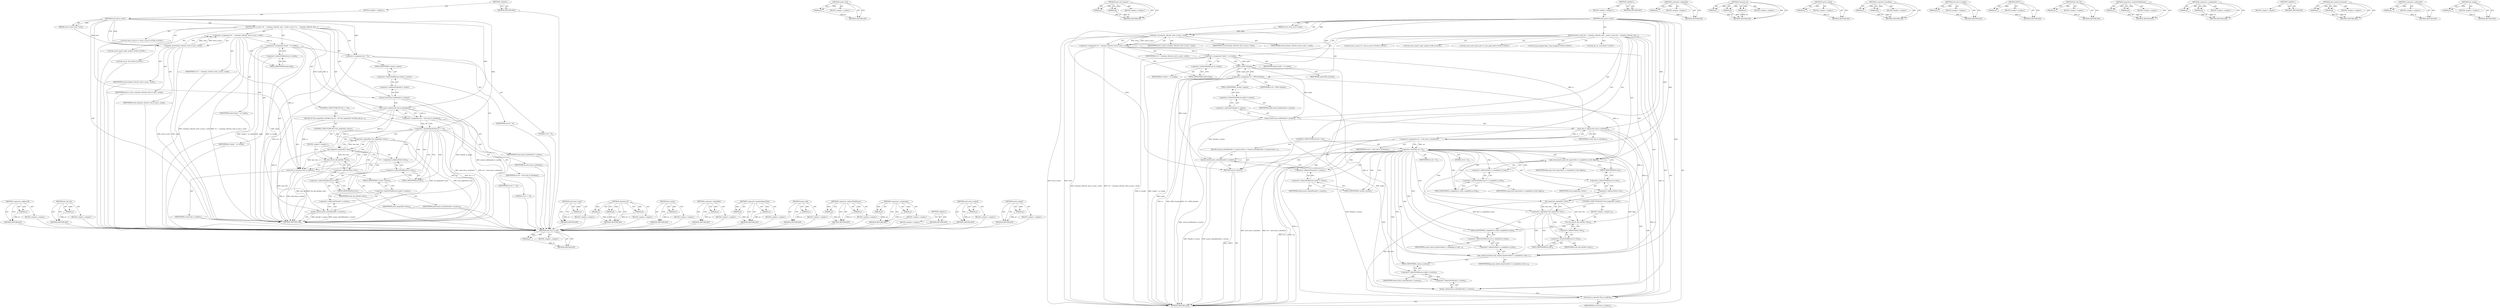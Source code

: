 digraph "list_empty" {
vulnerable_105 [label=<(METHOD,&lt;operator&gt;.addressOf)>];
vulnerable_106 [label=<(PARAM,p1)>];
vulnerable_107 [label=<(BLOCK,&lt;empty&gt;,&lt;empty&gt;)>];
vulnerable_108 [label=<(METHOD_RETURN,ANY)>];
vulnerable_126 [label=<(METHOD,list_del_init)>];
vulnerable_127 [label=<(PARAM,p1)>];
vulnerable_128 [label=<(BLOCK,&lt;empty&gt;,&lt;empty&gt;)>];
vulnerable_129 [label=<(METHOD_RETURN,ANY)>];
vulnerable_6 [label=<(METHOD,&lt;global&gt;)<SUB>1</SUB>>];
vulnerable_7 [label=<(BLOCK,&lt;empty&gt;,&lt;empty&gt;)<SUB>1</SUB>>];
vulnerable_8 [label=<(METHOD,ext4_end_io_work)<SUB>1</SUB>>];
vulnerable_9 [label=<(PARAM,struct work_struct *work)<SUB>1</SUB>>];
vulnerable_10 [label=<(BLOCK,{
	ext4_io_end_t *io  = container_of(work, ext4...,{
	ext4_io_end_t *io  = container_of(work, ext4...)<SUB>2</SUB>>];
vulnerable_11 [label="<(LOCAL,ext4_io_end_t* io: ext4_io_end_t*)<SUB>3</SUB>>"];
vulnerable_12 [label=<(&lt;operator&gt;.assignment,*io  = container_of(work, ext4_io_end_t, work))<SUB>3</SUB>>];
vulnerable_13 [label=<(IDENTIFIER,io,*io  = container_of(work, ext4_io_end_t, work))<SUB>3</SUB>>];
vulnerable_14 [label=<(container_of,container_of(work, ext4_io_end_t, work))<SUB>3</SUB>>];
vulnerable_15 [label=<(IDENTIFIER,work,container_of(work, ext4_io_end_t, work))<SUB>3</SUB>>];
vulnerable_16 [label=<(IDENTIFIER,ext4_io_end_t,container_of(work, ext4_io_end_t, work))<SUB>3</SUB>>];
vulnerable_17 [label=<(IDENTIFIER,work,container_of(work, ext4_io_end_t, work))<SUB>3</SUB>>];
vulnerable_18 [label="<(LOCAL,struct inode* inode: inode*)<SUB>4</SUB>>"];
vulnerable_19 [label=<(&lt;operator&gt;.assignment,*inode = io-&gt;inode)<SUB>4</SUB>>];
vulnerable_20 [label=<(IDENTIFIER,inode,*inode = io-&gt;inode)<SUB>4</SUB>>];
vulnerable_21 [label=<(&lt;operator&gt;.indirectFieldAccess,io-&gt;inode)<SUB>4</SUB>>];
vulnerable_22 [label=<(IDENTIFIER,io,*inode = io-&gt;inode)<SUB>4</SUB>>];
vulnerable_23 [label=<(FIELD_IDENTIFIER,inode,inode)<SUB>4</SUB>>];
vulnerable_24 [label="<(LOCAL,int ret: int)<SUB>5</SUB>>"];
vulnerable_25 [label=<(&lt;operator&gt;.assignment,ret = 0)<SUB>5</SUB>>];
vulnerable_26 [label=<(IDENTIFIER,ret,ret = 0)<SUB>5</SUB>>];
vulnerable_27 [label=<(LITERAL,0,ret = 0)<SUB>5</SUB>>];
vulnerable_28 [label=<(mutex_lock,mutex_lock(&amp;inode-&gt;i_mutex))<SUB>7</SUB>>];
vulnerable_29 [label=<(&lt;operator&gt;.addressOf,&amp;inode-&gt;i_mutex)<SUB>7</SUB>>];
vulnerable_30 [label=<(&lt;operator&gt;.indirectFieldAccess,inode-&gt;i_mutex)<SUB>7</SUB>>];
vulnerable_31 [label=<(IDENTIFIER,inode,mutex_lock(&amp;inode-&gt;i_mutex))<SUB>7</SUB>>];
vulnerable_32 [label=<(FIELD_IDENTIFIER,i_mutex,i_mutex)<SUB>7</SUB>>];
vulnerable_33 [label=<(&lt;operator&gt;.assignment,ret = ext4_end_io_nolock(io))<SUB>8</SUB>>];
vulnerable_34 [label=<(IDENTIFIER,ret,ret = ext4_end_io_nolock(io))<SUB>8</SUB>>];
vulnerable_35 [label=<(ext4_end_io_nolock,ext4_end_io_nolock(io))<SUB>8</SUB>>];
vulnerable_36 [label=<(IDENTIFIER,io,ext4_end_io_nolock(io))<SUB>8</SUB>>];
vulnerable_37 [label=<(CONTROL_STRUCTURE,IF,if (ret &gt;= 0))<SUB>9</SUB>>];
vulnerable_38 [label=<(&lt;operator&gt;.greaterEqualsThan,ret &gt;= 0)<SUB>9</SUB>>];
vulnerable_39 [label=<(IDENTIFIER,ret,ret &gt;= 0)<SUB>9</SUB>>];
vulnerable_40 [label=<(LITERAL,0,ret &gt;= 0)<SUB>9</SUB>>];
vulnerable_41 [label=<(BLOCK,{
		if (!list_empty(&amp;io-&gt;list))
			list_del_ini...,{
		if (!list_empty(&amp;io-&gt;list))
			list_del_ini...)<SUB>9</SUB>>];
vulnerable_42 [label=<(CONTROL_STRUCTURE,IF,if (!list_empty(&amp;io-&gt;list)))<SUB>10</SUB>>];
vulnerable_43 [label=<(&lt;operator&gt;.logicalNot,!list_empty(&amp;io-&gt;list))<SUB>10</SUB>>];
vulnerable_44 [label=<(list_empty,list_empty(&amp;io-&gt;list))<SUB>10</SUB>>];
vulnerable_45 [label=<(&lt;operator&gt;.addressOf,&amp;io-&gt;list)<SUB>10</SUB>>];
vulnerable_46 [label=<(&lt;operator&gt;.indirectFieldAccess,io-&gt;list)<SUB>10</SUB>>];
vulnerable_47 [label=<(IDENTIFIER,io,list_empty(&amp;io-&gt;list))<SUB>10</SUB>>];
vulnerable_48 [label=<(FIELD_IDENTIFIER,list,list)<SUB>10</SUB>>];
vulnerable_49 [label=<(BLOCK,&lt;empty&gt;,&lt;empty&gt;)<SUB>11</SUB>>];
vulnerable_50 [label=<(list_del_init,list_del_init(&amp;io-&gt;list))<SUB>11</SUB>>];
vulnerable_51 [label=<(&lt;operator&gt;.addressOf,&amp;io-&gt;list)<SUB>11</SUB>>];
vulnerable_52 [label=<(&lt;operator&gt;.indirectFieldAccess,io-&gt;list)<SUB>11</SUB>>];
vulnerable_53 [label=<(IDENTIFIER,io,list_del_init(&amp;io-&gt;list))<SUB>11</SUB>>];
vulnerable_54 [label=<(FIELD_IDENTIFIER,list,list)<SUB>11</SUB>>];
vulnerable_55 [label=<(ext4_free_io_end,ext4_free_io_end(io))<SUB>12</SUB>>];
vulnerable_56 [label=<(IDENTIFIER,io,ext4_free_io_end(io))<SUB>12</SUB>>];
vulnerable_57 [label=<(mutex_unlock,mutex_unlock(&amp;inode-&gt;i_mutex))<SUB>14</SUB>>];
vulnerable_58 [label=<(&lt;operator&gt;.addressOf,&amp;inode-&gt;i_mutex)<SUB>14</SUB>>];
vulnerable_59 [label=<(&lt;operator&gt;.indirectFieldAccess,inode-&gt;i_mutex)<SUB>14</SUB>>];
vulnerable_60 [label=<(IDENTIFIER,inode,mutex_unlock(&amp;inode-&gt;i_mutex))<SUB>14</SUB>>];
vulnerable_61 [label=<(FIELD_IDENTIFIER,i_mutex,i_mutex)<SUB>14</SUB>>];
vulnerable_62 [label=<(METHOD_RETURN,void)<SUB>1</SUB>>];
vulnerable_64 [label=<(METHOD_RETURN,ANY)<SUB>1</SUB>>];
vulnerable_130 [label=<(METHOD,ext4_free_io_end)>];
vulnerable_131 [label=<(PARAM,p1)>];
vulnerable_132 [label=<(BLOCK,&lt;empty&gt;,&lt;empty&gt;)>];
vulnerable_133 [label=<(METHOD_RETURN,ANY)>];
vulnerable_90 [label=<(METHOD,container_of)>];
vulnerable_91 [label=<(PARAM,p1)>];
vulnerable_92 [label=<(PARAM,p2)>];
vulnerable_93 [label=<(PARAM,p3)>];
vulnerable_94 [label=<(BLOCK,&lt;empty&gt;,&lt;empty&gt;)>];
vulnerable_95 [label=<(METHOD_RETURN,ANY)>];
vulnerable_122 [label=<(METHOD,list_empty)>];
vulnerable_123 [label=<(PARAM,p1)>];
vulnerable_124 [label=<(BLOCK,&lt;empty&gt;,&lt;empty&gt;)>];
vulnerable_125 [label=<(METHOD_RETURN,ANY)>];
vulnerable_118 [label=<(METHOD,&lt;operator&gt;.logicalNot)>];
vulnerable_119 [label=<(PARAM,p1)>];
vulnerable_120 [label=<(BLOCK,&lt;empty&gt;,&lt;empty&gt;)>];
vulnerable_121 [label=<(METHOD_RETURN,ANY)>];
vulnerable_113 [label=<(METHOD,&lt;operator&gt;.greaterEqualsThan)>];
vulnerable_114 [label=<(PARAM,p1)>];
vulnerable_115 [label=<(PARAM,p2)>];
vulnerable_116 [label=<(BLOCK,&lt;empty&gt;,&lt;empty&gt;)>];
vulnerable_117 [label=<(METHOD_RETURN,ANY)>];
vulnerable_101 [label=<(METHOD,mutex_lock)>];
vulnerable_102 [label=<(PARAM,p1)>];
vulnerable_103 [label=<(BLOCK,&lt;empty&gt;,&lt;empty&gt;)>];
vulnerable_104 [label=<(METHOD_RETURN,ANY)>];
vulnerable_96 [label=<(METHOD,&lt;operator&gt;.indirectFieldAccess)>];
vulnerable_97 [label=<(PARAM,p1)>];
vulnerable_98 [label=<(PARAM,p2)>];
vulnerable_99 [label=<(BLOCK,&lt;empty&gt;,&lt;empty&gt;)>];
vulnerable_100 [label=<(METHOD_RETURN,ANY)>];
vulnerable_85 [label=<(METHOD,&lt;operator&gt;.assignment)>];
vulnerable_86 [label=<(PARAM,p1)>];
vulnerable_87 [label=<(PARAM,p2)>];
vulnerable_88 [label=<(BLOCK,&lt;empty&gt;,&lt;empty&gt;)>];
vulnerable_89 [label=<(METHOD_RETURN,ANY)>];
vulnerable_79 [label=<(METHOD,&lt;global&gt;)<SUB>1</SUB>>];
vulnerable_80 [label=<(BLOCK,&lt;empty&gt;,&lt;empty&gt;)>];
vulnerable_81 [label=<(METHOD_RETURN,ANY)>];
vulnerable_109 [label=<(METHOD,ext4_end_io_nolock)>];
vulnerable_110 [label=<(PARAM,p1)>];
vulnerable_111 [label=<(BLOCK,&lt;empty&gt;,&lt;empty&gt;)>];
vulnerable_112 [label=<(METHOD_RETURN,ANY)>];
vulnerable_134 [label=<(METHOD,mutex_unlock)>];
vulnerable_135 [label=<(PARAM,p1)>];
vulnerable_136 [label=<(BLOCK,&lt;empty&gt;,&lt;empty&gt;)>];
vulnerable_137 [label=<(METHOD_RETURN,ANY)>];
fixed_173 [label=<(METHOD,ext4_free_io_end)>];
fixed_174 [label=<(PARAM,p1)>];
fixed_175 [label=<(BLOCK,&lt;empty&gt;,&lt;empty&gt;)>];
fixed_176 [label=<(METHOD_RETURN,ANY)>];
fixed_130 [label=<(METHOD,mutex_lock)>];
fixed_131 [label=<(PARAM,p1)>];
fixed_132 [label=<(BLOCK,&lt;empty&gt;,&lt;empty&gt;)>];
fixed_133 [label=<(METHOD_RETURN,ANY)>];
fixed_151 [label=<(METHOD,spin_lock_irqsave)>];
fixed_152 [label=<(PARAM,p1)>];
fixed_153 [label=<(PARAM,p2)>];
fixed_154 [label=<(BLOCK,&lt;empty&gt;,&lt;empty&gt;)>];
fixed_155 [label=<(METHOD_RETURN,ANY)>];
fixed_6 [label=<(METHOD,&lt;global&gt;)<SUB>1</SUB>>];
fixed_7 [label=<(BLOCK,&lt;empty&gt;,&lt;empty&gt;)<SUB>1</SUB>>];
fixed_8 [label=<(METHOD,ext4_end_io_work)<SUB>1</SUB>>];
fixed_9 [label=<(PARAM,struct work_struct *work)<SUB>1</SUB>>];
fixed_10 [label=<(BLOCK,{
	ext4_io_end_t		*io = container_of(work, ext4...,{
	ext4_io_end_t		*io = container_of(work, ext4...)<SUB>2</SUB>>];
fixed_11 [label="<(LOCAL,ext4_io_end_t* io: ext4_io_end_t*)<SUB>3</SUB>>"];
fixed_12 [label=<(&lt;operator&gt;.assignment,*io = container_of(work, ext4_io_end_t, work))<SUB>3</SUB>>];
fixed_13 [label=<(IDENTIFIER,io,*io = container_of(work, ext4_io_end_t, work))<SUB>3</SUB>>];
fixed_14 [label=<(container_of,container_of(work, ext4_io_end_t, work))<SUB>3</SUB>>];
fixed_15 [label=<(IDENTIFIER,work,container_of(work, ext4_io_end_t, work))<SUB>3</SUB>>];
fixed_16 [label=<(IDENTIFIER,ext4_io_end_t,container_of(work, ext4_io_end_t, work))<SUB>3</SUB>>];
fixed_17 [label=<(IDENTIFIER,work,container_of(work, ext4_io_end_t, work))<SUB>3</SUB>>];
fixed_18 [label="<(LOCAL,struct inode* inode: inode*)<SUB>4</SUB>>"];
fixed_19 [label=<(&lt;operator&gt;.assignment,*inode = io-&gt;inode)<SUB>4</SUB>>];
fixed_20 [label=<(IDENTIFIER,inode,*inode = io-&gt;inode)<SUB>4</SUB>>];
fixed_21 [label=<(&lt;operator&gt;.indirectFieldAccess,io-&gt;inode)<SUB>4</SUB>>];
fixed_22 [label=<(IDENTIFIER,io,*inode = io-&gt;inode)<SUB>4</SUB>>];
fixed_23 [label=<(FIELD_IDENTIFIER,inode,inode)<SUB>4</SUB>>];
fixed_24 [label="<(LOCAL,struct ext4_inode_info* ei: ext4_inode_info*)<SUB>5</SUB>>"];
fixed_25 [label=<(&lt;operator&gt;.assignment,*ei = EXT4_I(inode))<SUB>5</SUB>>];
fixed_26 [label=<(IDENTIFIER,ei,*ei = EXT4_I(inode))<SUB>5</SUB>>];
fixed_27 [label=<(EXT4_I,EXT4_I(inode))<SUB>5</SUB>>];
fixed_28 [label=<(IDENTIFIER,inode,EXT4_I(inode))<SUB>5</SUB>>];
fixed_29 [label="<(LOCAL,long unsigned flags: long unsigned)<SUB>6</SUB>>"];
fixed_30 [label="<(LOCAL,int ret: int)<SUB>7</SUB>>"];
fixed_31 [label=<(mutex_lock,mutex_lock(&amp;inode-&gt;i_mutex))<SUB>9</SUB>>];
fixed_32 [label=<(&lt;operator&gt;.addressOf,&amp;inode-&gt;i_mutex)<SUB>9</SUB>>];
fixed_33 [label=<(&lt;operator&gt;.indirectFieldAccess,inode-&gt;i_mutex)<SUB>9</SUB>>];
fixed_34 [label=<(IDENTIFIER,inode,mutex_lock(&amp;inode-&gt;i_mutex))<SUB>9</SUB>>];
fixed_35 [label=<(FIELD_IDENTIFIER,i_mutex,i_mutex)<SUB>9</SUB>>];
fixed_36 [label=<(&lt;operator&gt;.assignment,ret = ext4_end_io_nolock(io))<SUB>10</SUB>>];
fixed_37 [label=<(IDENTIFIER,ret,ret = ext4_end_io_nolock(io))<SUB>10</SUB>>];
fixed_38 [label=<(ext4_end_io_nolock,ext4_end_io_nolock(io))<SUB>10</SUB>>];
fixed_39 [label=<(IDENTIFIER,io,ext4_end_io_nolock(io))<SUB>10</SUB>>];
fixed_40 [label=<(CONTROL_STRUCTURE,IF,if (ret &lt; 0))<SUB>11</SUB>>];
fixed_41 [label=<(&lt;operator&gt;.lessThan,ret &lt; 0)<SUB>11</SUB>>];
fixed_42 [label=<(IDENTIFIER,ret,ret &lt; 0)<SUB>11</SUB>>];
fixed_43 [label=<(LITERAL,0,ret &lt; 0)<SUB>11</SUB>>];
fixed_44 [label=<(BLOCK,{
		mutex_unlock(&amp;inode-&gt;i_mutex);
		return;
 	},{
		mutex_unlock(&amp;inode-&gt;i_mutex);
		return;
 	})<SUB>11</SUB>>];
fixed_45 [label=<(mutex_unlock,mutex_unlock(&amp;inode-&gt;i_mutex))<SUB>12</SUB>>];
fixed_46 [label=<(&lt;operator&gt;.addressOf,&amp;inode-&gt;i_mutex)<SUB>12</SUB>>];
fixed_47 [label=<(&lt;operator&gt;.indirectFieldAccess,inode-&gt;i_mutex)<SUB>12</SUB>>];
fixed_48 [label=<(IDENTIFIER,inode,mutex_unlock(&amp;inode-&gt;i_mutex))<SUB>12</SUB>>];
fixed_49 [label=<(FIELD_IDENTIFIER,i_mutex,i_mutex)<SUB>12</SUB>>];
fixed_50 [label=<(RETURN,return;,return;)<SUB>13</SUB>>];
fixed_51 [label=<(spin_lock_irqsave,spin_lock_irqsave(&amp;ei-&gt;i_completed_io_lock, flags))<SUB>16</SUB>>];
fixed_52 [label=<(&lt;operator&gt;.addressOf,&amp;ei-&gt;i_completed_io_lock)<SUB>16</SUB>>];
fixed_53 [label=<(&lt;operator&gt;.indirectFieldAccess,ei-&gt;i_completed_io_lock)<SUB>16</SUB>>];
fixed_54 [label=<(IDENTIFIER,ei,spin_lock_irqsave(&amp;ei-&gt;i_completed_io_lock, flags))<SUB>16</SUB>>];
fixed_55 [label=<(FIELD_IDENTIFIER,i_completed_io_lock,i_completed_io_lock)<SUB>16</SUB>>];
fixed_56 [label=<(IDENTIFIER,flags,spin_lock_irqsave(&amp;ei-&gt;i_completed_io_lock, flags))<SUB>16</SUB>>];
fixed_57 [label=<(CONTROL_STRUCTURE,IF,if (!list_empty(&amp;io-&gt;list)))<SUB>17</SUB>>];
fixed_58 [label=<(&lt;operator&gt;.logicalNot,!list_empty(&amp;io-&gt;list))<SUB>17</SUB>>];
fixed_59 [label=<(list_empty,list_empty(&amp;io-&gt;list))<SUB>17</SUB>>];
fixed_60 [label=<(&lt;operator&gt;.addressOf,&amp;io-&gt;list)<SUB>17</SUB>>];
fixed_61 [label=<(&lt;operator&gt;.indirectFieldAccess,io-&gt;list)<SUB>17</SUB>>];
fixed_62 [label=<(IDENTIFIER,io,list_empty(&amp;io-&gt;list))<SUB>17</SUB>>];
fixed_63 [label=<(FIELD_IDENTIFIER,list,list)<SUB>17</SUB>>];
fixed_64 [label=<(BLOCK,&lt;empty&gt;,&lt;empty&gt;)<SUB>18</SUB>>];
fixed_65 [label=<(list_del_init,list_del_init(&amp;io-&gt;list))<SUB>18</SUB>>];
fixed_66 [label=<(&lt;operator&gt;.addressOf,&amp;io-&gt;list)<SUB>18</SUB>>];
fixed_67 [label=<(&lt;operator&gt;.indirectFieldAccess,io-&gt;list)<SUB>18</SUB>>];
fixed_68 [label=<(IDENTIFIER,io,list_del_init(&amp;io-&gt;list))<SUB>18</SUB>>];
fixed_69 [label=<(FIELD_IDENTIFIER,list,list)<SUB>18</SUB>>];
fixed_70 [label=<(spin_unlock_irqrestore,spin_unlock_irqrestore(&amp;ei-&gt;i_completed_io_lock...)<SUB>19</SUB>>];
fixed_71 [label=<(&lt;operator&gt;.addressOf,&amp;ei-&gt;i_completed_io_lock)<SUB>19</SUB>>];
fixed_72 [label=<(&lt;operator&gt;.indirectFieldAccess,ei-&gt;i_completed_io_lock)<SUB>19</SUB>>];
fixed_73 [label=<(IDENTIFIER,ei,spin_unlock_irqrestore(&amp;ei-&gt;i_completed_io_lock...)<SUB>19</SUB>>];
fixed_74 [label=<(FIELD_IDENTIFIER,i_completed_io_lock,i_completed_io_lock)<SUB>19</SUB>>];
fixed_75 [label=<(IDENTIFIER,flags,spin_unlock_irqrestore(&amp;ei-&gt;i_completed_io_lock...)<SUB>19</SUB>>];
fixed_76 [label=<(mutex_unlock,mutex_unlock(&amp;inode-&gt;i_mutex))<SUB>20</SUB>>];
fixed_77 [label=<(&lt;operator&gt;.addressOf,&amp;inode-&gt;i_mutex)<SUB>20</SUB>>];
fixed_78 [label=<(&lt;operator&gt;.indirectFieldAccess,inode-&gt;i_mutex)<SUB>20</SUB>>];
fixed_79 [label=<(IDENTIFIER,inode,mutex_unlock(&amp;inode-&gt;i_mutex))<SUB>20</SUB>>];
fixed_80 [label=<(FIELD_IDENTIFIER,i_mutex,i_mutex)<SUB>20</SUB>>];
fixed_81 [label=<(ext4_free_io_end,ext4_free_io_end(io))<SUB>21</SUB>>];
fixed_82 [label=<(IDENTIFIER,io,ext4_free_io_end(io))<SUB>21</SUB>>];
fixed_83 [label=<(METHOD_RETURN,void)<SUB>1</SUB>>];
fixed_85 [label=<(METHOD_RETURN,ANY)<SUB>1</SUB>>];
fixed_156 [label=<(METHOD,&lt;operator&gt;.logicalNot)>];
fixed_157 [label=<(PARAM,p1)>];
fixed_158 [label=<(BLOCK,&lt;empty&gt;,&lt;empty&gt;)>];
fixed_159 [label=<(METHOD_RETURN,ANY)>];
fixed_115 [label=<(METHOD,container_of)>];
fixed_116 [label=<(PARAM,p1)>];
fixed_117 [label=<(PARAM,p2)>];
fixed_118 [label=<(PARAM,p3)>];
fixed_119 [label=<(BLOCK,&lt;empty&gt;,&lt;empty&gt;)>];
fixed_120 [label=<(METHOD_RETURN,ANY)>];
fixed_147 [label=<(METHOD,mutex_unlock)>];
fixed_148 [label=<(PARAM,p1)>];
fixed_149 [label=<(BLOCK,&lt;empty&gt;,&lt;empty&gt;)>];
fixed_150 [label=<(METHOD_RETURN,ANY)>];
fixed_142 [label=<(METHOD,&lt;operator&gt;.lessThan)>];
fixed_143 [label=<(PARAM,p1)>];
fixed_144 [label=<(PARAM,p2)>];
fixed_145 [label=<(BLOCK,&lt;empty&gt;,&lt;empty&gt;)>];
fixed_146 [label=<(METHOD_RETURN,ANY)>];
fixed_138 [label=<(METHOD,ext4_end_io_nolock)>];
fixed_139 [label=<(PARAM,p1)>];
fixed_140 [label=<(BLOCK,&lt;empty&gt;,&lt;empty&gt;)>];
fixed_141 [label=<(METHOD_RETURN,ANY)>];
fixed_126 [label=<(METHOD,EXT4_I)>];
fixed_127 [label=<(PARAM,p1)>];
fixed_128 [label=<(BLOCK,&lt;empty&gt;,&lt;empty&gt;)>];
fixed_129 [label=<(METHOD_RETURN,ANY)>];
fixed_164 [label=<(METHOD,list_del_init)>];
fixed_165 [label=<(PARAM,p1)>];
fixed_166 [label=<(BLOCK,&lt;empty&gt;,&lt;empty&gt;)>];
fixed_167 [label=<(METHOD_RETURN,ANY)>];
fixed_121 [label=<(METHOD,&lt;operator&gt;.indirectFieldAccess)>];
fixed_122 [label=<(PARAM,p1)>];
fixed_123 [label=<(PARAM,p2)>];
fixed_124 [label=<(BLOCK,&lt;empty&gt;,&lt;empty&gt;)>];
fixed_125 [label=<(METHOD_RETURN,ANY)>];
fixed_110 [label=<(METHOD,&lt;operator&gt;.assignment)>];
fixed_111 [label=<(PARAM,p1)>];
fixed_112 [label=<(PARAM,p2)>];
fixed_113 [label=<(BLOCK,&lt;empty&gt;,&lt;empty&gt;)>];
fixed_114 [label=<(METHOD_RETURN,ANY)>];
fixed_104 [label=<(METHOD,&lt;global&gt;)<SUB>1</SUB>>];
fixed_105 [label=<(BLOCK,&lt;empty&gt;,&lt;empty&gt;)>];
fixed_106 [label=<(METHOD_RETURN,ANY)>];
fixed_168 [label=<(METHOD,spin_unlock_irqrestore)>];
fixed_169 [label=<(PARAM,p1)>];
fixed_170 [label=<(PARAM,p2)>];
fixed_171 [label=<(BLOCK,&lt;empty&gt;,&lt;empty&gt;)>];
fixed_172 [label=<(METHOD_RETURN,ANY)>];
fixed_134 [label=<(METHOD,&lt;operator&gt;.addressOf)>];
fixed_135 [label=<(PARAM,p1)>];
fixed_136 [label=<(BLOCK,&lt;empty&gt;,&lt;empty&gt;)>];
fixed_137 [label=<(METHOD_RETURN,ANY)>];
fixed_160 [label=<(METHOD,list_empty)>];
fixed_161 [label=<(PARAM,p1)>];
fixed_162 [label=<(BLOCK,&lt;empty&gt;,&lt;empty&gt;)>];
fixed_163 [label=<(METHOD_RETURN,ANY)>];
vulnerable_105 -> vulnerable_106  [key=0, label="AST: "];
vulnerable_105 -> vulnerable_106  [key=1, label="DDG: "];
vulnerable_105 -> vulnerable_107  [key=0, label="AST: "];
vulnerable_105 -> vulnerable_108  [key=0, label="AST: "];
vulnerable_105 -> vulnerable_108  [key=1, label="CFG: "];
vulnerable_106 -> vulnerable_108  [key=0, label="DDG: p1"];
vulnerable_107 -> fixed_173  [key=0];
vulnerable_108 -> fixed_173  [key=0];
vulnerable_126 -> vulnerable_127  [key=0, label="AST: "];
vulnerable_126 -> vulnerable_127  [key=1, label="DDG: "];
vulnerable_126 -> vulnerable_128  [key=0, label="AST: "];
vulnerable_126 -> vulnerable_129  [key=0, label="AST: "];
vulnerable_126 -> vulnerable_129  [key=1, label="CFG: "];
vulnerable_127 -> vulnerable_129  [key=0, label="DDG: p1"];
vulnerable_128 -> fixed_173  [key=0];
vulnerable_129 -> fixed_173  [key=0];
vulnerable_6 -> vulnerable_7  [key=0, label="AST: "];
vulnerable_6 -> vulnerable_64  [key=0, label="AST: "];
vulnerable_6 -> vulnerable_64  [key=1, label="CFG: "];
vulnerable_7 -> vulnerable_8  [key=0, label="AST: "];
vulnerable_8 -> vulnerable_9  [key=0, label="AST: "];
vulnerable_8 -> vulnerable_9  [key=1, label="DDG: "];
vulnerable_8 -> vulnerable_10  [key=0, label="AST: "];
vulnerable_8 -> vulnerable_62  [key=0, label="AST: "];
vulnerable_8 -> vulnerable_14  [key=0, label="CFG: "];
vulnerable_8 -> vulnerable_14  [key=1, label="DDG: "];
vulnerable_8 -> vulnerable_25  [key=0, label="DDG: "];
vulnerable_8 -> vulnerable_35  [key=0, label="DDG: "];
vulnerable_8 -> vulnerable_38  [key=0, label="DDG: "];
vulnerable_8 -> vulnerable_55  [key=0, label="DDG: "];
vulnerable_9 -> vulnerable_14  [key=0, label="DDG: work"];
vulnerable_10 -> vulnerable_11  [key=0, label="AST: "];
vulnerable_10 -> vulnerable_12  [key=0, label="AST: "];
vulnerable_10 -> vulnerable_18  [key=0, label="AST: "];
vulnerable_10 -> vulnerable_19  [key=0, label="AST: "];
vulnerable_10 -> vulnerable_24  [key=0, label="AST: "];
vulnerable_10 -> vulnerable_25  [key=0, label="AST: "];
vulnerable_10 -> vulnerable_28  [key=0, label="AST: "];
vulnerable_10 -> vulnerable_33  [key=0, label="AST: "];
vulnerable_10 -> vulnerable_37  [key=0, label="AST: "];
vulnerable_10 -> vulnerable_57  [key=0, label="AST: "];
vulnerable_11 -> fixed_173  [key=0];
vulnerable_12 -> vulnerable_13  [key=0, label="AST: "];
vulnerable_12 -> vulnerable_14  [key=0, label="AST: "];
vulnerable_12 -> vulnerable_23  [key=0, label="CFG: "];
vulnerable_12 -> vulnerable_62  [key=0, label="DDG: container_of(work, ext4_io_end_t, work)"];
vulnerable_12 -> vulnerable_62  [key=1, label="DDG: *io  = container_of(work, ext4_io_end_t, work)"];
vulnerable_12 -> vulnerable_19  [key=0, label="DDG: io"];
vulnerable_12 -> vulnerable_35  [key=0, label="DDG: io"];
vulnerable_12 -> vulnerable_55  [key=0, label="DDG: io"];
vulnerable_13 -> fixed_173  [key=0];
vulnerable_14 -> vulnerable_15  [key=0, label="AST: "];
vulnerable_14 -> vulnerable_16  [key=0, label="AST: "];
vulnerable_14 -> vulnerable_17  [key=0, label="AST: "];
vulnerable_14 -> vulnerable_12  [key=0, label="CFG: "];
vulnerable_14 -> vulnerable_12  [key=1, label="DDG: work"];
vulnerable_14 -> vulnerable_12  [key=2, label="DDG: ext4_io_end_t"];
vulnerable_14 -> vulnerable_62  [key=0, label="DDG: work"];
vulnerable_14 -> vulnerable_62  [key=1, label="DDG: ext4_io_end_t"];
vulnerable_15 -> fixed_173  [key=0];
vulnerable_16 -> fixed_173  [key=0];
vulnerable_17 -> fixed_173  [key=0];
vulnerable_18 -> fixed_173  [key=0];
vulnerable_19 -> vulnerable_20  [key=0, label="AST: "];
vulnerable_19 -> vulnerable_21  [key=0, label="AST: "];
vulnerable_19 -> vulnerable_25  [key=0, label="CFG: "];
vulnerable_19 -> vulnerable_62  [key=0, label="DDG: inode"];
vulnerable_19 -> vulnerable_62  [key=1, label="DDG: io-&gt;inode"];
vulnerable_19 -> vulnerable_62  [key=2, label="DDG: *inode = io-&gt;inode"];
vulnerable_19 -> vulnerable_28  [key=0, label="DDG: inode"];
vulnerable_19 -> vulnerable_57  [key=0, label="DDG: inode"];
vulnerable_20 -> fixed_173  [key=0];
vulnerable_21 -> vulnerable_22  [key=0, label="AST: "];
vulnerable_21 -> vulnerable_23  [key=0, label="AST: "];
vulnerable_21 -> vulnerable_19  [key=0, label="CFG: "];
vulnerable_22 -> fixed_173  [key=0];
vulnerable_23 -> vulnerable_21  [key=0, label="CFG: "];
vulnerable_24 -> fixed_173  [key=0];
vulnerable_25 -> vulnerable_26  [key=0, label="AST: "];
vulnerable_25 -> vulnerable_27  [key=0, label="AST: "];
vulnerable_25 -> vulnerable_32  [key=0, label="CFG: "];
vulnerable_25 -> vulnerable_62  [key=0, label="DDG: ret = 0"];
vulnerable_26 -> fixed_173  [key=0];
vulnerable_27 -> fixed_173  [key=0];
vulnerable_28 -> vulnerable_29  [key=0, label="AST: "];
vulnerable_28 -> vulnerable_35  [key=0, label="CFG: "];
vulnerable_28 -> vulnerable_62  [key=0, label="DDG: mutex_lock(&amp;inode-&gt;i_mutex)"];
vulnerable_28 -> vulnerable_57  [key=0, label="DDG: &amp;inode-&gt;i_mutex"];
vulnerable_29 -> vulnerable_30  [key=0, label="AST: "];
vulnerable_29 -> vulnerable_28  [key=0, label="CFG: "];
vulnerable_30 -> vulnerable_31  [key=0, label="AST: "];
vulnerable_30 -> vulnerable_32  [key=0, label="AST: "];
vulnerable_30 -> vulnerable_29  [key=0, label="CFG: "];
vulnerable_31 -> fixed_173  [key=0];
vulnerable_32 -> vulnerable_30  [key=0, label="CFG: "];
vulnerable_33 -> vulnerable_34  [key=0, label="AST: "];
vulnerable_33 -> vulnerable_35  [key=0, label="AST: "];
vulnerable_33 -> vulnerable_38  [key=0, label="CFG: "];
vulnerable_33 -> vulnerable_38  [key=1, label="DDG: ret"];
vulnerable_33 -> vulnerable_62  [key=0, label="DDG: ext4_end_io_nolock(io)"];
vulnerable_33 -> vulnerable_62  [key=1, label="DDG: ret = ext4_end_io_nolock(io)"];
vulnerable_34 -> fixed_173  [key=0];
vulnerable_35 -> vulnerable_36  [key=0, label="AST: "];
vulnerable_35 -> vulnerable_33  [key=0, label="CFG: "];
vulnerable_35 -> vulnerable_33  [key=1, label="DDG: io"];
vulnerable_35 -> vulnerable_62  [key=0, label="DDG: io"];
vulnerable_35 -> vulnerable_55  [key=0, label="DDG: io"];
vulnerable_35 -> vulnerable_44  [key=0, label="DDG: io"];
vulnerable_35 -> vulnerable_50  [key=0, label="DDG: io"];
vulnerable_36 -> fixed_173  [key=0];
vulnerable_37 -> vulnerable_38  [key=0, label="AST: "];
vulnerable_37 -> vulnerable_41  [key=0, label="AST: "];
vulnerable_38 -> vulnerable_39  [key=0, label="AST: "];
vulnerable_38 -> vulnerable_40  [key=0, label="AST: "];
vulnerable_38 -> vulnerable_48  [key=0, label="CFG: "];
vulnerable_38 -> vulnerable_48  [key=1, label="CDG: "];
vulnerable_38 -> vulnerable_61  [key=0, label="CFG: "];
vulnerable_38 -> vulnerable_62  [key=0, label="DDG: ret"];
vulnerable_38 -> vulnerable_62  [key=1, label="DDG: ret &gt;= 0"];
vulnerable_38 -> vulnerable_44  [key=0, label="CDG: "];
vulnerable_38 -> vulnerable_55  [key=0, label="CDG: "];
vulnerable_38 -> vulnerable_46  [key=0, label="CDG: "];
vulnerable_38 -> vulnerable_45  [key=0, label="CDG: "];
vulnerable_38 -> vulnerable_43  [key=0, label="CDG: "];
vulnerable_39 -> fixed_173  [key=0];
vulnerable_40 -> fixed_173  [key=0];
vulnerable_41 -> vulnerable_42  [key=0, label="AST: "];
vulnerable_41 -> vulnerable_55  [key=0, label="AST: "];
vulnerable_42 -> vulnerable_43  [key=0, label="AST: "];
vulnerable_42 -> vulnerable_49  [key=0, label="AST: "];
vulnerable_43 -> vulnerable_44  [key=0, label="AST: "];
vulnerable_43 -> vulnerable_54  [key=0, label="CFG: "];
vulnerable_43 -> vulnerable_54  [key=1, label="CDG: "];
vulnerable_43 -> vulnerable_55  [key=0, label="CFG: "];
vulnerable_43 -> vulnerable_62  [key=0, label="DDG: list_empty(&amp;io-&gt;list)"];
vulnerable_43 -> vulnerable_62  [key=1, label="DDG: !list_empty(&amp;io-&gt;list)"];
vulnerable_43 -> vulnerable_50  [key=0, label="CDG: "];
vulnerable_43 -> vulnerable_51  [key=0, label="CDG: "];
vulnerable_43 -> vulnerable_52  [key=0, label="CDG: "];
vulnerable_44 -> vulnerable_45  [key=0, label="AST: "];
vulnerable_44 -> vulnerable_43  [key=0, label="CFG: "];
vulnerable_44 -> vulnerable_43  [key=1, label="DDG: &amp;io-&gt;list"];
vulnerable_44 -> vulnerable_62  [key=0, label="DDG: &amp;io-&gt;list"];
vulnerable_44 -> vulnerable_55  [key=0, label="DDG: &amp;io-&gt;list"];
vulnerable_44 -> vulnerable_50  [key=0, label="DDG: &amp;io-&gt;list"];
vulnerable_45 -> vulnerable_46  [key=0, label="AST: "];
vulnerable_45 -> vulnerable_44  [key=0, label="CFG: "];
vulnerable_46 -> vulnerable_47  [key=0, label="AST: "];
vulnerable_46 -> vulnerable_48  [key=0, label="AST: "];
vulnerable_46 -> vulnerable_45  [key=0, label="CFG: "];
vulnerable_47 -> fixed_173  [key=0];
vulnerable_48 -> vulnerable_46  [key=0, label="CFG: "];
vulnerable_49 -> vulnerable_50  [key=0, label="AST: "];
vulnerable_50 -> vulnerable_51  [key=0, label="AST: "];
vulnerable_50 -> vulnerable_55  [key=0, label="CFG: "];
vulnerable_50 -> vulnerable_62  [key=0, label="DDG: &amp;io-&gt;list"];
vulnerable_50 -> vulnerable_62  [key=1, label="DDG: list_del_init(&amp;io-&gt;list)"];
vulnerable_51 -> vulnerable_52  [key=0, label="AST: "];
vulnerable_51 -> vulnerable_50  [key=0, label="CFG: "];
vulnerable_52 -> vulnerable_53  [key=0, label="AST: "];
vulnerable_52 -> vulnerable_54  [key=0, label="AST: "];
vulnerable_52 -> vulnerable_51  [key=0, label="CFG: "];
vulnerable_53 -> fixed_173  [key=0];
vulnerable_54 -> vulnerable_52  [key=0, label="CFG: "];
vulnerable_55 -> vulnerable_56  [key=0, label="AST: "];
vulnerable_55 -> vulnerable_61  [key=0, label="CFG: "];
vulnerable_55 -> vulnerable_62  [key=0, label="DDG: io"];
vulnerable_55 -> vulnerable_62  [key=1, label="DDG: ext4_free_io_end(io)"];
vulnerable_56 -> fixed_173  [key=0];
vulnerable_57 -> vulnerable_58  [key=0, label="AST: "];
vulnerable_57 -> vulnerable_62  [key=0, label="CFG: "];
vulnerable_57 -> vulnerable_62  [key=1, label="DDG: &amp;inode-&gt;i_mutex"];
vulnerable_57 -> vulnerable_62  [key=2, label="DDG: mutex_unlock(&amp;inode-&gt;i_mutex)"];
vulnerable_58 -> vulnerable_59  [key=0, label="AST: "];
vulnerable_58 -> vulnerable_57  [key=0, label="CFG: "];
vulnerable_59 -> vulnerable_60  [key=0, label="AST: "];
vulnerable_59 -> vulnerable_61  [key=0, label="AST: "];
vulnerable_59 -> vulnerable_58  [key=0, label="CFG: "];
vulnerable_60 -> fixed_173  [key=0];
vulnerable_61 -> vulnerable_59  [key=0, label="CFG: "];
vulnerable_62 -> fixed_173  [key=0];
vulnerable_64 -> fixed_173  [key=0];
vulnerable_130 -> vulnerable_131  [key=0, label="AST: "];
vulnerable_130 -> vulnerable_131  [key=1, label="DDG: "];
vulnerable_130 -> vulnerable_132  [key=0, label="AST: "];
vulnerable_130 -> vulnerable_133  [key=0, label="AST: "];
vulnerable_130 -> vulnerable_133  [key=1, label="CFG: "];
vulnerable_131 -> vulnerable_133  [key=0, label="DDG: p1"];
vulnerable_132 -> fixed_173  [key=0];
vulnerable_133 -> fixed_173  [key=0];
vulnerable_90 -> vulnerable_91  [key=0, label="AST: "];
vulnerable_90 -> vulnerable_91  [key=1, label="DDG: "];
vulnerable_90 -> vulnerable_94  [key=0, label="AST: "];
vulnerable_90 -> vulnerable_92  [key=0, label="AST: "];
vulnerable_90 -> vulnerable_92  [key=1, label="DDG: "];
vulnerable_90 -> vulnerable_95  [key=0, label="AST: "];
vulnerable_90 -> vulnerable_95  [key=1, label="CFG: "];
vulnerable_90 -> vulnerable_93  [key=0, label="AST: "];
vulnerable_90 -> vulnerable_93  [key=1, label="DDG: "];
vulnerable_91 -> vulnerable_95  [key=0, label="DDG: p1"];
vulnerable_92 -> vulnerable_95  [key=0, label="DDG: p2"];
vulnerable_93 -> vulnerable_95  [key=0, label="DDG: p3"];
vulnerable_94 -> fixed_173  [key=0];
vulnerable_95 -> fixed_173  [key=0];
vulnerable_122 -> vulnerable_123  [key=0, label="AST: "];
vulnerable_122 -> vulnerable_123  [key=1, label="DDG: "];
vulnerable_122 -> vulnerable_124  [key=0, label="AST: "];
vulnerable_122 -> vulnerable_125  [key=0, label="AST: "];
vulnerable_122 -> vulnerable_125  [key=1, label="CFG: "];
vulnerable_123 -> vulnerable_125  [key=0, label="DDG: p1"];
vulnerable_124 -> fixed_173  [key=0];
vulnerable_125 -> fixed_173  [key=0];
vulnerable_118 -> vulnerable_119  [key=0, label="AST: "];
vulnerable_118 -> vulnerable_119  [key=1, label="DDG: "];
vulnerable_118 -> vulnerable_120  [key=0, label="AST: "];
vulnerable_118 -> vulnerable_121  [key=0, label="AST: "];
vulnerable_118 -> vulnerable_121  [key=1, label="CFG: "];
vulnerable_119 -> vulnerable_121  [key=0, label="DDG: p1"];
vulnerable_120 -> fixed_173  [key=0];
vulnerable_121 -> fixed_173  [key=0];
vulnerable_113 -> vulnerable_114  [key=0, label="AST: "];
vulnerable_113 -> vulnerable_114  [key=1, label="DDG: "];
vulnerable_113 -> vulnerable_116  [key=0, label="AST: "];
vulnerable_113 -> vulnerable_115  [key=0, label="AST: "];
vulnerable_113 -> vulnerable_115  [key=1, label="DDG: "];
vulnerable_113 -> vulnerable_117  [key=0, label="AST: "];
vulnerable_113 -> vulnerable_117  [key=1, label="CFG: "];
vulnerable_114 -> vulnerable_117  [key=0, label="DDG: p1"];
vulnerable_115 -> vulnerable_117  [key=0, label="DDG: p2"];
vulnerable_116 -> fixed_173  [key=0];
vulnerable_117 -> fixed_173  [key=0];
vulnerable_101 -> vulnerable_102  [key=0, label="AST: "];
vulnerable_101 -> vulnerable_102  [key=1, label="DDG: "];
vulnerable_101 -> vulnerable_103  [key=0, label="AST: "];
vulnerable_101 -> vulnerable_104  [key=0, label="AST: "];
vulnerable_101 -> vulnerable_104  [key=1, label="CFG: "];
vulnerable_102 -> vulnerable_104  [key=0, label="DDG: p1"];
vulnerable_103 -> fixed_173  [key=0];
vulnerable_104 -> fixed_173  [key=0];
vulnerable_96 -> vulnerable_97  [key=0, label="AST: "];
vulnerable_96 -> vulnerable_97  [key=1, label="DDG: "];
vulnerable_96 -> vulnerable_99  [key=0, label="AST: "];
vulnerable_96 -> vulnerable_98  [key=0, label="AST: "];
vulnerable_96 -> vulnerable_98  [key=1, label="DDG: "];
vulnerable_96 -> vulnerable_100  [key=0, label="AST: "];
vulnerable_96 -> vulnerable_100  [key=1, label="CFG: "];
vulnerable_97 -> vulnerable_100  [key=0, label="DDG: p1"];
vulnerable_98 -> vulnerable_100  [key=0, label="DDG: p2"];
vulnerable_99 -> fixed_173  [key=0];
vulnerable_100 -> fixed_173  [key=0];
vulnerable_85 -> vulnerable_86  [key=0, label="AST: "];
vulnerable_85 -> vulnerable_86  [key=1, label="DDG: "];
vulnerable_85 -> vulnerable_88  [key=0, label="AST: "];
vulnerable_85 -> vulnerable_87  [key=0, label="AST: "];
vulnerable_85 -> vulnerable_87  [key=1, label="DDG: "];
vulnerable_85 -> vulnerable_89  [key=0, label="AST: "];
vulnerable_85 -> vulnerable_89  [key=1, label="CFG: "];
vulnerable_86 -> vulnerable_89  [key=0, label="DDG: p1"];
vulnerable_87 -> vulnerable_89  [key=0, label="DDG: p2"];
vulnerable_88 -> fixed_173  [key=0];
vulnerable_89 -> fixed_173  [key=0];
vulnerable_79 -> vulnerable_80  [key=0, label="AST: "];
vulnerable_79 -> vulnerable_81  [key=0, label="AST: "];
vulnerable_79 -> vulnerable_81  [key=1, label="CFG: "];
vulnerable_80 -> fixed_173  [key=0];
vulnerable_81 -> fixed_173  [key=0];
vulnerable_109 -> vulnerable_110  [key=0, label="AST: "];
vulnerable_109 -> vulnerable_110  [key=1, label="DDG: "];
vulnerable_109 -> vulnerable_111  [key=0, label="AST: "];
vulnerable_109 -> vulnerable_112  [key=0, label="AST: "];
vulnerable_109 -> vulnerable_112  [key=1, label="CFG: "];
vulnerable_110 -> vulnerable_112  [key=0, label="DDG: p1"];
vulnerable_111 -> fixed_173  [key=0];
vulnerable_112 -> fixed_173  [key=0];
vulnerable_134 -> vulnerable_135  [key=0, label="AST: "];
vulnerable_134 -> vulnerable_135  [key=1, label="DDG: "];
vulnerable_134 -> vulnerable_136  [key=0, label="AST: "];
vulnerable_134 -> vulnerable_137  [key=0, label="AST: "];
vulnerable_134 -> vulnerable_137  [key=1, label="CFG: "];
vulnerable_135 -> vulnerable_137  [key=0, label="DDG: p1"];
vulnerable_136 -> fixed_173  [key=0];
vulnerable_137 -> fixed_173  [key=0];
fixed_173 -> fixed_174  [key=0, label="AST: "];
fixed_173 -> fixed_174  [key=1, label="DDG: "];
fixed_173 -> fixed_175  [key=0, label="AST: "];
fixed_173 -> fixed_176  [key=0, label="AST: "];
fixed_173 -> fixed_176  [key=1, label="CFG: "];
fixed_174 -> fixed_176  [key=0, label="DDG: p1"];
fixed_130 -> fixed_131  [key=0, label="AST: "];
fixed_130 -> fixed_131  [key=1, label="DDG: "];
fixed_130 -> fixed_132  [key=0, label="AST: "];
fixed_130 -> fixed_133  [key=0, label="AST: "];
fixed_130 -> fixed_133  [key=1, label="CFG: "];
fixed_131 -> fixed_133  [key=0, label="DDG: p1"];
fixed_151 -> fixed_152  [key=0, label="AST: "];
fixed_151 -> fixed_152  [key=1, label="DDG: "];
fixed_151 -> fixed_154  [key=0, label="AST: "];
fixed_151 -> fixed_153  [key=0, label="AST: "];
fixed_151 -> fixed_153  [key=1, label="DDG: "];
fixed_151 -> fixed_155  [key=0, label="AST: "];
fixed_151 -> fixed_155  [key=1, label="CFG: "];
fixed_152 -> fixed_155  [key=0, label="DDG: p1"];
fixed_153 -> fixed_155  [key=0, label="DDG: p2"];
fixed_6 -> fixed_7  [key=0, label="AST: "];
fixed_6 -> fixed_85  [key=0, label="AST: "];
fixed_6 -> fixed_85  [key=1, label="CFG: "];
fixed_7 -> fixed_8  [key=0, label="AST: "];
fixed_8 -> fixed_9  [key=0, label="AST: "];
fixed_8 -> fixed_9  [key=1, label="DDG: "];
fixed_8 -> fixed_10  [key=0, label="AST: "];
fixed_8 -> fixed_83  [key=0, label="AST: "];
fixed_8 -> fixed_14  [key=0, label="CFG: "];
fixed_8 -> fixed_14  [key=1, label="DDG: "];
fixed_8 -> fixed_51  [key=0, label="DDG: "];
fixed_8 -> fixed_70  [key=0, label="DDG: "];
fixed_8 -> fixed_81  [key=0, label="DDG: "];
fixed_8 -> fixed_27  [key=0, label="DDG: "];
fixed_8 -> fixed_38  [key=0, label="DDG: "];
fixed_8 -> fixed_41  [key=0, label="DDG: "];
fixed_8 -> fixed_50  [key=0, label="DDG: "];
fixed_9 -> fixed_14  [key=0, label="DDG: work"];
fixed_10 -> fixed_11  [key=0, label="AST: "];
fixed_10 -> fixed_12  [key=0, label="AST: "];
fixed_10 -> fixed_18  [key=0, label="AST: "];
fixed_10 -> fixed_19  [key=0, label="AST: "];
fixed_10 -> fixed_24  [key=0, label="AST: "];
fixed_10 -> fixed_25  [key=0, label="AST: "];
fixed_10 -> fixed_29  [key=0, label="AST: "];
fixed_10 -> fixed_30  [key=0, label="AST: "];
fixed_10 -> fixed_31  [key=0, label="AST: "];
fixed_10 -> fixed_36  [key=0, label="AST: "];
fixed_10 -> fixed_40  [key=0, label="AST: "];
fixed_10 -> fixed_51  [key=0, label="AST: "];
fixed_10 -> fixed_57  [key=0, label="AST: "];
fixed_10 -> fixed_70  [key=0, label="AST: "];
fixed_10 -> fixed_76  [key=0, label="AST: "];
fixed_10 -> fixed_81  [key=0, label="AST: "];
fixed_12 -> fixed_13  [key=0, label="AST: "];
fixed_12 -> fixed_14  [key=0, label="AST: "];
fixed_12 -> fixed_23  [key=0, label="CFG: "];
fixed_12 -> fixed_83  [key=0, label="DDG: container_of(work, ext4_io_end_t, work)"];
fixed_12 -> fixed_83  [key=1, label="DDG: *io = container_of(work, ext4_io_end_t, work)"];
fixed_12 -> fixed_19  [key=0, label="DDG: io"];
fixed_12 -> fixed_81  [key=0, label="DDG: io"];
fixed_12 -> fixed_38  [key=0, label="DDG: io"];
fixed_14 -> fixed_15  [key=0, label="AST: "];
fixed_14 -> fixed_16  [key=0, label="AST: "];
fixed_14 -> fixed_17  [key=0, label="AST: "];
fixed_14 -> fixed_12  [key=0, label="CFG: "];
fixed_14 -> fixed_12  [key=1, label="DDG: work"];
fixed_14 -> fixed_12  [key=2, label="DDG: ext4_io_end_t"];
fixed_14 -> fixed_83  [key=0, label="DDG: work"];
fixed_14 -> fixed_83  [key=1, label="DDG: ext4_io_end_t"];
fixed_19 -> fixed_20  [key=0, label="AST: "];
fixed_19 -> fixed_21  [key=0, label="AST: "];
fixed_19 -> fixed_27  [key=0, label="CFG: "];
fixed_19 -> fixed_27  [key=1, label="DDG: inode"];
fixed_19 -> fixed_83  [key=0, label="DDG: io-&gt;inode"];
fixed_19 -> fixed_83  [key=1, label="DDG: *inode = io-&gt;inode"];
fixed_21 -> fixed_22  [key=0, label="AST: "];
fixed_21 -> fixed_23  [key=0, label="AST: "];
fixed_21 -> fixed_19  [key=0, label="CFG: "];
fixed_23 -> fixed_21  [key=0, label="CFG: "];
fixed_25 -> fixed_26  [key=0, label="AST: "];
fixed_25 -> fixed_27  [key=0, label="AST: "];
fixed_25 -> fixed_35  [key=0, label="CFG: "];
fixed_25 -> fixed_83  [key=0, label="DDG: ei"];
fixed_25 -> fixed_83  [key=1, label="DDG: EXT4_I(inode)"];
fixed_25 -> fixed_83  [key=2, label="DDG: *ei = EXT4_I(inode)"];
fixed_25 -> fixed_51  [key=0, label="DDG: ei"];
fixed_25 -> fixed_70  [key=0, label="DDG: ei"];
fixed_27 -> fixed_28  [key=0, label="AST: "];
fixed_27 -> fixed_25  [key=0, label="CFG: "];
fixed_27 -> fixed_25  [key=1, label="DDG: inode"];
fixed_27 -> fixed_83  [key=0, label="DDG: inode"];
fixed_27 -> fixed_31  [key=0, label="DDG: inode"];
fixed_27 -> fixed_76  [key=0, label="DDG: inode"];
fixed_27 -> fixed_45  [key=0, label="DDG: inode"];
fixed_31 -> fixed_32  [key=0, label="AST: "];
fixed_31 -> fixed_38  [key=0, label="CFG: "];
fixed_31 -> fixed_83  [key=0, label="DDG: mutex_lock(&amp;inode-&gt;i_mutex)"];
fixed_31 -> fixed_76  [key=0, label="DDG: &amp;inode-&gt;i_mutex"];
fixed_31 -> fixed_45  [key=0, label="DDG: &amp;inode-&gt;i_mutex"];
fixed_32 -> fixed_33  [key=0, label="AST: "];
fixed_32 -> fixed_31  [key=0, label="CFG: "];
fixed_33 -> fixed_34  [key=0, label="AST: "];
fixed_33 -> fixed_35  [key=0, label="AST: "];
fixed_33 -> fixed_32  [key=0, label="CFG: "];
fixed_35 -> fixed_33  [key=0, label="CFG: "];
fixed_36 -> fixed_37  [key=0, label="AST: "];
fixed_36 -> fixed_38  [key=0, label="AST: "];
fixed_36 -> fixed_41  [key=0, label="CFG: "];
fixed_36 -> fixed_41  [key=1, label="DDG: ret"];
fixed_36 -> fixed_83  [key=0, label="DDG: ext4_end_io_nolock(io)"];
fixed_36 -> fixed_83  [key=1, label="DDG: ret = ext4_end_io_nolock(io)"];
fixed_38 -> fixed_39  [key=0, label="AST: "];
fixed_38 -> fixed_36  [key=0, label="CFG: "];
fixed_38 -> fixed_36  [key=1, label="DDG: io"];
fixed_38 -> fixed_83  [key=0, label="DDG: io"];
fixed_38 -> fixed_81  [key=0, label="DDG: io"];
fixed_38 -> fixed_59  [key=0, label="DDG: io"];
fixed_38 -> fixed_65  [key=0, label="DDG: io"];
fixed_40 -> fixed_41  [key=0, label="AST: "];
fixed_40 -> fixed_44  [key=0, label="AST: "];
fixed_41 -> fixed_42  [key=0, label="AST: "];
fixed_41 -> fixed_43  [key=0, label="AST: "];
fixed_41 -> fixed_49  [key=0, label="CFG: "];
fixed_41 -> fixed_49  [key=1, label="CDG: "];
fixed_41 -> fixed_55  [key=0, label="CFG: "];
fixed_41 -> fixed_55  [key=1, label="CDG: "];
fixed_41 -> fixed_83  [key=0, label="DDG: ret"];
fixed_41 -> fixed_83  [key=1, label="DDG: ret &lt; 0"];
fixed_41 -> fixed_80  [key=0, label="CDG: "];
fixed_41 -> fixed_47  [key=0, label="CDG: "];
fixed_41 -> fixed_58  [key=0, label="CDG: "];
fixed_41 -> fixed_60  [key=0, label="CDG: "];
fixed_41 -> fixed_61  [key=0, label="CDG: "];
fixed_41 -> fixed_77  [key=0, label="CDG: "];
fixed_41 -> fixed_51  [key=0, label="CDG: "];
fixed_41 -> fixed_71  [key=0, label="CDG: "];
fixed_41 -> fixed_52  [key=0, label="CDG: "];
fixed_41 -> fixed_46  [key=0, label="CDG: "];
fixed_41 -> fixed_81  [key=0, label="CDG: "];
fixed_41 -> fixed_53  [key=0, label="CDG: "];
fixed_41 -> fixed_72  [key=0, label="CDG: "];
fixed_41 -> fixed_70  [key=0, label="CDG: "];
fixed_41 -> fixed_74  [key=0, label="CDG: "];
fixed_41 -> fixed_45  [key=0, label="CDG: "];
fixed_41 -> fixed_63  [key=0, label="CDG: "];
fixed_41 -> fixed_76  [key=0, label="CDG: "];
fixed_41 -> fixed_50  [key=0, label="CDG: "];
fixed_41 -> fixed_59  [key=0, label="CDG: "];
fixed_41 -> fixed_78  [key=0, label="CDG: "];
fixed_44 -> fixed_45  [key=0, label="AST: "];
fixed_44 -> fixed_50  [key=0, label="AST: "];
fixed_45 -> fixed_46  [key=0, label="AST: "];
fixed_45 -> fixed_50  [key=0, label="CFG: "];
fixed_45 -> fixed_83  [key=0, label="DDG: &amp;inode-&gt;i_mutex"];
fixed_45 -> fixed_83  [key=1, label="DDG: mutex_unlock(&amp;inode-&gt;i_mutex)"];
fixed_46 -> fixed_47  [key=0, label="AST: "];
fixed_46 -> fixed_45  [key=0, label="CFG: "];
fixed_47 -> fixed_48  [key=0, label="AST: "];
fixed_47 -> fixed_49  [key=0, label="AST: "];
fixed_47 -> fixed_46  [key=0, label="CFG: "];
fixed_49 -> fixed_47  [key=0, label="CFG: "];
fixed_50 -> fixed_83  [key=0, label="CFG: "];
fixed_50 -> fixed_83  [key=1, label="DDG: &lt;RET&gt;"];
fixed_51 -> fixed_52  [key=0, label="AST: "];
fixed_51 -> fixed_56  [key=0, label="AST: "];
fixed_51 -> fixed_63  [key=0, label="CFG: "];
fixed_51 -> fixed_70  [key=0, label="DDG: &amp;ei-&gt;i_completed_io_lock"];
fixed_51 -> fixed_70  [key=1, label="DDG: flags"];
fixed_52 -> fixed_53  [key=0, label="AST: "];
fixed_52 -> fixed_51  [key=0, label="CFG: "];
fixed_53 -> fixed_54  [key=0, label="AST: "];
fixed_53 -> fixed_55  [key=0, label="AST: "];
fixed_53 -> fixed_52  [key=0, label="CFG: "];
fixed_55 -> fixed_53  [key=0, label="CFG: "];
fixed_57 -> fixed_58  [key=0, label="AST: "];
fixed_57 -> fixed_64  [key=0, label="AST: "];
fixed_58 -> fixed_59  [key=0, label="AST: "];
fixed_58 -> fixed_69  [key=0, label="CFG: "];
fixed_58 -> fixed_69  [key=1, label="CDG: "];
fixed_58 -> fixed_74  [key=0, label="CFG: "];
fixed_58 -> fixed_66  [key=0, label="CDG: "];
fixed_58 -> fixed_67  [key=0, label="CDG: "];
fixed_58 -> fixed_65  [key=0, label="CDG: "];
fixed_59 -> fixed_60  [key=0, label="AST: "];
fixed_59 -> fixed_58  [key=0, label="CFG: "];
fixed_59 -> fixed_58  [key=1, label="DDG: &amp;io-&gt;list"];
fixed_59 -> fixed_81  [key=0, label="DDG: &amp;io-&gt;list"];
fixed_59 -> fixed_65  [key=0, label="DDG: &amp;io-&gt;list"];
fixed_60 -> fixed_61  [key=0, label="AST: "];
fixed_60 -> fixed_59  [key=0, label="CFG: "];
fixed_61 -> fixed_62  [key=0, label="AST: "];
fixed_61 -> fixed_63  [key=0, label="AST: "];
fixed_61 -> fixed_60  [key=0, label="CFG: "];
fixed_63 -> fixed_61  [key=0, label="CFG: "];
fixed_64 -> fixed_65  [key=0, label="AST: "];
fixed_65 -> fixed_66  [key=0, label="AST: "];
fixed_65 -> fixed_74  [key=0, label="CFG: "];
fixed_66 -> fixed_67  [key=0, label="AST: "];
fixed_66 -> fixed_65  [key=0, label="CFG: "];
fixed_67 -> fixed_68  [key=0, label="AST: "];
fixed_67 -> fixed_69  [key=0, label="AST: "];
fixed_67 -> fixed_66  [key=0, label="CFG: "];
fixed_69 -> fixed_67  [key=0, label="CFG: "];
fixed_70 -> fixed_71  [key=0, label="AST: "];
fixed_70 -> fixed_75  [key=0, label="AST: "];
fixed_70 -> fixed_80  [key=0, label="CFG: "];
fixed_71 -> fixed_72  [key=0, label="AST: "];
fixed_71 -> fixed_70  [key=0, label="CFG: "];
fixed_72 -> fixed_73  [key=0, label="AST: "];
fixed_72 -> fixed_74  [key=0, label="AST: "];
fixed_72 -> fixed_71  [key=0, label="CFG: "];
fixed_74 -> fixed_72  [key=0, label="CFG: "];
fixed_76 -> fixed_77  [key=0, label="AST: "];
fixed_76 -> fixed_81  [key=0, label="CFG: "];
fixed_77 -> fixed_78  [key=0, label="AST: "];
fixed_77 -> fixed_76  [key=0, label="CFG: "];
fixed_78 -> fixed_79  [key=0, label="AST: "];
fixed_78 -> fixed_80  [key=0, label="AST: "];
fixed_78 -> fixed_77  [key=0, label="CFG: "];
fixed_80 -> fixed_78  [key=0, label="CFG: "];
fixed_81 -> fixed_82  [key=0, label="AST: "];
fixed_81 -> fixed_83  [key=0, label="CFG: "];
fixed_156 -> fixed_157  [key=0, label="AST: "];
fixed_156 -> fixed_157  [key=1, label="DDG: "];
fixed_156 -> fixed_158  [key=0, label="AST: "];
fixed_156 -> fixed_159  [key=0, label="AST: "];
fixed_156 -> fixed_159  [key=1, label="CFG: "];
fixed_157 -> fixed_159  [key=0, label="DDG: p1"];
fixed_115 -> fixed_116  [key=0, label="AST: "];
fixed_115 -> fixed_116  [key=1, label="DDG: "];
fixed_115 -> fixed_119  [key=0, label="AST: "];
fixed_115 -> fixed_117  [key=0, label="AST: "];
fixed_115 -> fixed_117  [key=1, label="DDG: "];
fixed_115 -> fixed_120  [key=0, label="AST: "];
fixed_115 -> fixed_120  [key=1, label="CFG: "];
fixed_115 -> fixed_118  [key=0, label="AST: "];
fixed_115 -> fixed_118  [key=1, label="DDG: "];
fixed_116 -> fixed_120  [key=0, label="DDG: p1"];
fixed_117 -> fixed_120  [key=0, label="DDG: p2"];
fixed_118 -> fixed_120  [key=0, label="DDG: p3"];
fixed_147 -> fixed_148  [key=0, label="AST: "];
fixed_147 -> fixed_148  [key=1, label="DDG: "];
fixed_147 -> fixed_149  [key=0, label="AST: "];
fixed_147 -> fixed_150  [key=0, label="AST: "];
fixed_147 -> fixed_150  [key=1, label="CFG: "];
fixed_148 -> fixed_150  [key=0, label="DDG: p1"];
fixed_142 -> fixed_143  [key=0, label="AST: "];
fixed_142 -> fixed_143  [key=1, label="DDG: "];
fixed_142 -> fixed_145  [key=0, label="AST: "];
fixed_142 -> fixed_144  [key=0, label="AST: "];
fixed_142 -> fixed_144  [key=1, label="DDG: "];
fixed_142 -> fixed_146  [key=0, label="AST: "];
fixed_142 -> fixed_146  [key=1, label="CFG: "];
fixed_143 -> fixed_146  [key=0, label="DDG: p1"];
fixed_144 -> fixed_146  [key=0, label="DDG: p2"];
fixed_138 -> fixed_139  [key=0, label="AST: "];
fixed_138 -> fixed_139  [key=1, label="DDG: "];
fixed_138 -> fixed_140  [key=0, label="AST: "];
fixed_138 -> fixed_141  [key=0, label="AST: "];
fixed_138 -> fixed_141  [key=1, label="CFG: "];
fixed_139 -> fixed_141  [key=0, label="DDG: p1"];
fixed_126 -> fixed_127  [key=0, label="AST: "];
fixed_126 -> fixed_127  [key=1, label="DDG: "];
fixed_126 -> fixed_128  [key=0, label="AST: "];
fixed_126 -> fixed_129  [key=0, label="AST: "];
fixed_126 -> fixed_129  [key=1, label="CFG: "];
fixed_127 -> fixed_129  [key=0, label="DDG: p1"];
fixed_164 -> fixed_165  [key=0, label="AST: "];
fixed_164 -> fixed_165  [key=1, label="DDG: "];
fixed_164 -> fixed_166  [key=0, label="AST: "];
fixed_164 -> fixed_167  [key=0, label="AST: "];
fixed_164 -> fixed_167  [key=1, label="CFG: "];
fixed_165 -> fixed_167  [key=0, label="DDG: p1"];
fixed_121 -> fixed_122  [key=0, label="AST: "];
fixed_121 -> fixed_122  [key=1, label="DDG: "];
fixed_121 -> fixed_124  [key=0, label="AST: "];
fixed_121 -> fixed_123  [key=0, label="AST: "];
fixed_121 -> fixed_123  [key=1, label="DDG: "];
fixed_121 -> fixed_125  [key=0, label="AST: "];
fixed_121 -> fixed_125  [key=1, label="CFG: "];
fixed_122 -> fixed_125  [key=0, label="DDG: p1"];
fixed_123 -> fixed_125  [key=0, label="DDG: p2"];
fixed_110 -> fixed_111  [key=0, label="AST: "];
fixed_110 -> fixed_111  [key=1, label="DDG: "];
fixed_110 -> fixed_113  [key=0, label="AST: "];
fixed_110 -> fixed_112  [key=0, label="AST: "];
fixed_110 -> fixed_112  [key=1, label="DDG: "];
fixed_110 -> fixed_114  [key=0, label="AST: "];
fixed_110 -> fixed_114  [key=1, label="CFG: "];
fixed_111 -> fixed_114  [key=0, label="DDG: p1"];
fixed_112 -> fixed_114  [key=0, label="DDG: p2"];
fixed_104 -> fixed_105  [key=0, label="AST: "];
fixed_104 -> fixed_106  [key=0, label="AST: "];
fixed_104 -> fixed_106  [key=1, label="CFG: "];
fixed_168 -> fixed_169  [key=0, label="AST: "];
fixed_168 -> fixed_169  [key=1, label="DDG: "];
fixed_168 -> fixed_171  [key=0, label="AST: "];
fixed_168 -> fixed_170  [key=0, label="AST: "];
fixed_168 -> fixed_170  [key=1, label="DDG: "];
fixed_168 -> fixed_172  [key=0, label="AST: "];
fixed_168 -> fixed_172  [key=1, label="CFG: "];
fixed_169 -> fixed_172  [key=0, label="DDG: p1"];
fixed_170 -> fixed_172  [key=0, label="DDG: p2"];
fixed_134 -> fixed_135  [key=0, label="AST: "];
fixed_134 -> fixed_135  [key=1, label="DDG: "];
fixed_134 -> fixed_136  [key=0, label="AST: "];
fixed_134 -> fixed_137  [key=0, label="AST: "];
fixed_134 -> fixed_137  [key=1, label="CFG: "];
fixed_135 -> fixed_137  [key=0, label="DDG: p1"];
fixed_160 -> fixed_161  [key=0, label="AST: "];
fixed_160 -> fixed_161  [key=1, label="DDG: "];
fixed_160 -> fixed_162  [key=0, label="AST: "];
fixed_160 -> fixed_163  [key=0, label="AST: "];
fixed_160 -> fixed_163  [key=1, label="CFG: "];
fixed_161 -> fixed_163  [key=0, label="DDG: p1"];
}
